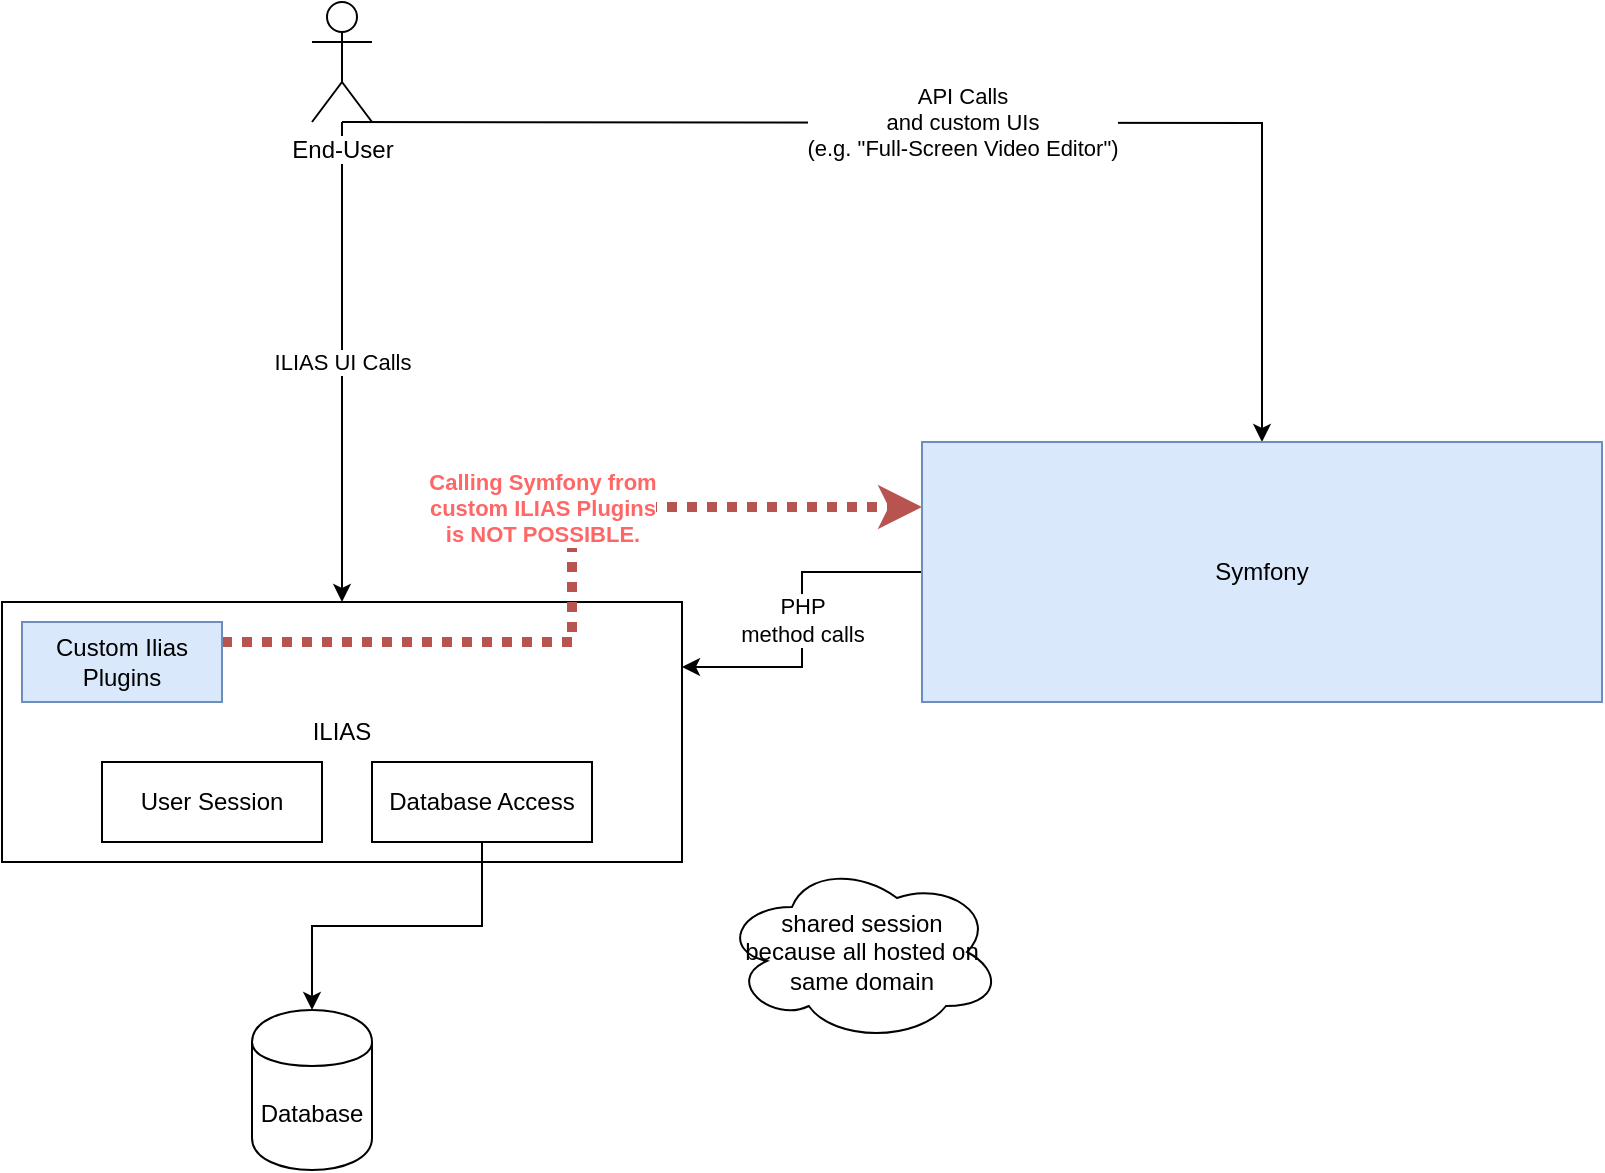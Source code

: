 <mxfile version="12.4.2" type="device" pages="1"><diagram id="bQyqVYaL0LM3ZbGs_QIp" name="Page-1"><mxGraphModel dx="932" dy="666" grid="1" gridSize="10" guides="1" tooltips="1" connect="1" arrows="1" fold="1" page="1" pageScale="1" pageWidth="827" pageHeight="1169" math="0" shadow="0"><root><mxCell id="0"/><mxCell id="1" parent="0"/><mxCell id="HeSTdujk8OFzVHY8ihBS-1" value="ILIAS" style="rounded=0;whiteSpace=wrap;html=1;" vertex="1" parent="1"><mxGeometry x="130" y="340" width="340" height="130" as="geometry"/></mxCell><mxCell id="HeSTdujk8OFzVHY8ihBS-14" value="Calling Symfony from&lt;br&gt;custom ILIAS Plugins&lt;br&gt;is NOT POSSIBLE." style="edgeStyle=orthogonalEdgeStyle;rounded=0;orthogonalLoop=1;jettySize=auto;html=1;exitX=1;exitY=0.25;exitDx=0;exitDy=0;entryX=0;entryY=0.25;entryDx=0;entryDy=0;fillColor=#f8cecc;strokeColor=#b85450;strokeWidth=5;dashed=1;dashPattern=1 1;fontStyle=1;fontColor=#FF6666;" edge="1" parent="1" source="HeSTdujk8OFzVHY8ihBS-2" target="HeSTdujk8OFzVHY8ihBS-6"><mxGeometry x="0.161" y="15" relative="1" as="geometry"><mxPoint x="-15" y="15" as="offset"/></mxGeometry></mxCell><mxCell id="HeSTdujk8OFzVHY8ihBS-2" value="Custom Ilias Plugins" style="rounded=0;whiteSpace=wrap;html=1;fillColor=#dae8fc;strokeColor=#6c8ebf;" vertex="1" parent="1"><mxGeometry x="140" y="350" width="100" height="40" as="geometry"/></mxCell><mxCell id="HeSTdujk8OFzVHY8ihBS-5" value="ILIAS UI Calls" style="edgeStyle=orthogonalEdgeStyle;rounded=0;orthogonalLoop=1;jettySize=auto;html=1;" edge="1" parent="1" source="HeSTdujk8OFzVHY8ihBS-3" target="HeSTdujk8OFzVHY8ihBS-1"><mxGeometry relative="1" as="geometry"/></mxCell><mxCell id="HeSTdujk8OFzVHY8ihBS-7" value="API Calls&lt;br&gt;and custom UIs&lt;br&gt;(e.g. &quot;Full-Screen Video Editor&quot;)" style="edgeStyle=orthogonalEdgeStyle;rounded=0;orthogonalLoop=1;jettySize=auto;html=1;" edge="1" parent="1" target="HeSTdujk8OFzVHY8ihBS-6"><mxGeometry relative="1" as="geometry"><mxPoint x="300" y="100" as="sourcePoint"/></mxGeometry></mxCell><mxCell id="HeSTdujk8OFzVHY8ihBS-3" value="End-User" style="shape=umlActor;verticalLabelPosition=bottom;labelBackgroundColor=#ffffff;verticalAlign=top;html=1;outlineConnect=0;" vertex="1" parent="1"><mxGeometry x="285" y="40" width="30" height="60" as="geometry"/></mxCell><mxCell id="HeSTdujk8OFzVHY8ihBS-9" value="PHP&lt;br&gt;method calls" style="edgeStyle=orthogonalEdgeStyle;rounded=0;orthogonalLoop=1;jettySize=auto;html=1;entryX=1;entryY=0.25;entryDx=0;entryDy=0;" edge="1" parent="1" source="HeSTdujk8OFzVHY8ihBS-6" target="HeSTdujk8OFzVHY8ihBS-1"><mxGeometry relative="1" as="geometry"/></mxCell><mxCell id="HeSTdujk8OFzVHY8ihBS-6" value="Symfony" style="rounded=0;whiteSpace=wrap;html=1;fillColor=#dae8fc;strokeColor=#6c8ebf;" vertex="1" parent="1"><mxGeometry x="590" y="260" width="340" height="130" as="geometry"/></mxCell><mxCell id="HeSTdujk8OFzVHY8ihBS-8" value="Database" style="shape=cylinder;whiteSpace=wrap;html=1;boundedLbl=1;backgroundOutline=1;" vertex="1" parent="1"><mxGeometry x="255" y="544" width="60" height="80" as="geometry"/></mxCell><mxCell id="HeSTdujk8OFzVHY8ihBS-10" value="User Session" style="rounded=0;whiteSpace=wrap;html=1;" vertex="1" parent="1"><mxGeometry x="180" y="420" width="110" height="40" as="geometry"/></mxCell><mxCell id="HeSTdujk8OFzVHY8ihBS-12" style="edgeStyle=orthogonalEdgeStyle;rounded=0;orthogonalLoop=1;jettySize=auto;html=1;exitX=0.5;exitY=1;exitDx=0;exitDy=0;" edge="1" parent="1" source="HeSTdujk8OFzVHY8ihBS-11" target="HeSTdujk8OFzVHY8ihBS-8"><mxGeometry relative="1" as="geometry"/></mxCell><mxCell id="HeSTdujk8OFzVHY8ihBS-11" value="Database Access" style="rounded=0;whiteSpace=wrap;html=1;" vertex="1" parent="1"><mxGeometry x="315" y="420" width="110" height="40" as="geometry"/></mxCell><mxCell id="HeSTdujk8OFzVHY8ihBS-13" value="shared session&lt;br&gt;because all hosted on same domain" style="ellipse;shape=cloud;whiteSpace=wrap;html=1;" vertex="1" parent="1"><mxGeometry x="490" y="470" width="140" height="90" as="geometry"/></mxCell></root></mxGraphModel></diagram></mxfile>